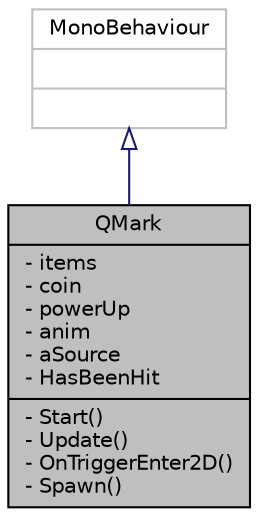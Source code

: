 digraph "QMark"
{
  edge [fontname="Helvetica",fontsize="10",labelfontname="Helvetica",labelfontsize="10"];
  node [fontname="Helvetica",fontsize="10",shape=record];
  Node0 [label="{QMark\n|- items\l- coin\l- powerUp\l- anim\l- aSource\l- HasBeenHit\l|- Start()\l- Update()\l- OnTriggerEnter2D()\l- Spawn()\l}",height=0.2,width=0.4,color="black", fillcolor="grey75", style="filled", fontcolor="black"];
  Node1 -> Node0 [dir="back",color="midnightblue",fontsize="10",style="solid",arrowtail="onormal",fontname="Helvetica"];
  Node1 [label="{MonoBehaviour\n||}",height=0.2,width=0.4,color="grey75", fillcolor="white", style="filled"];
}

